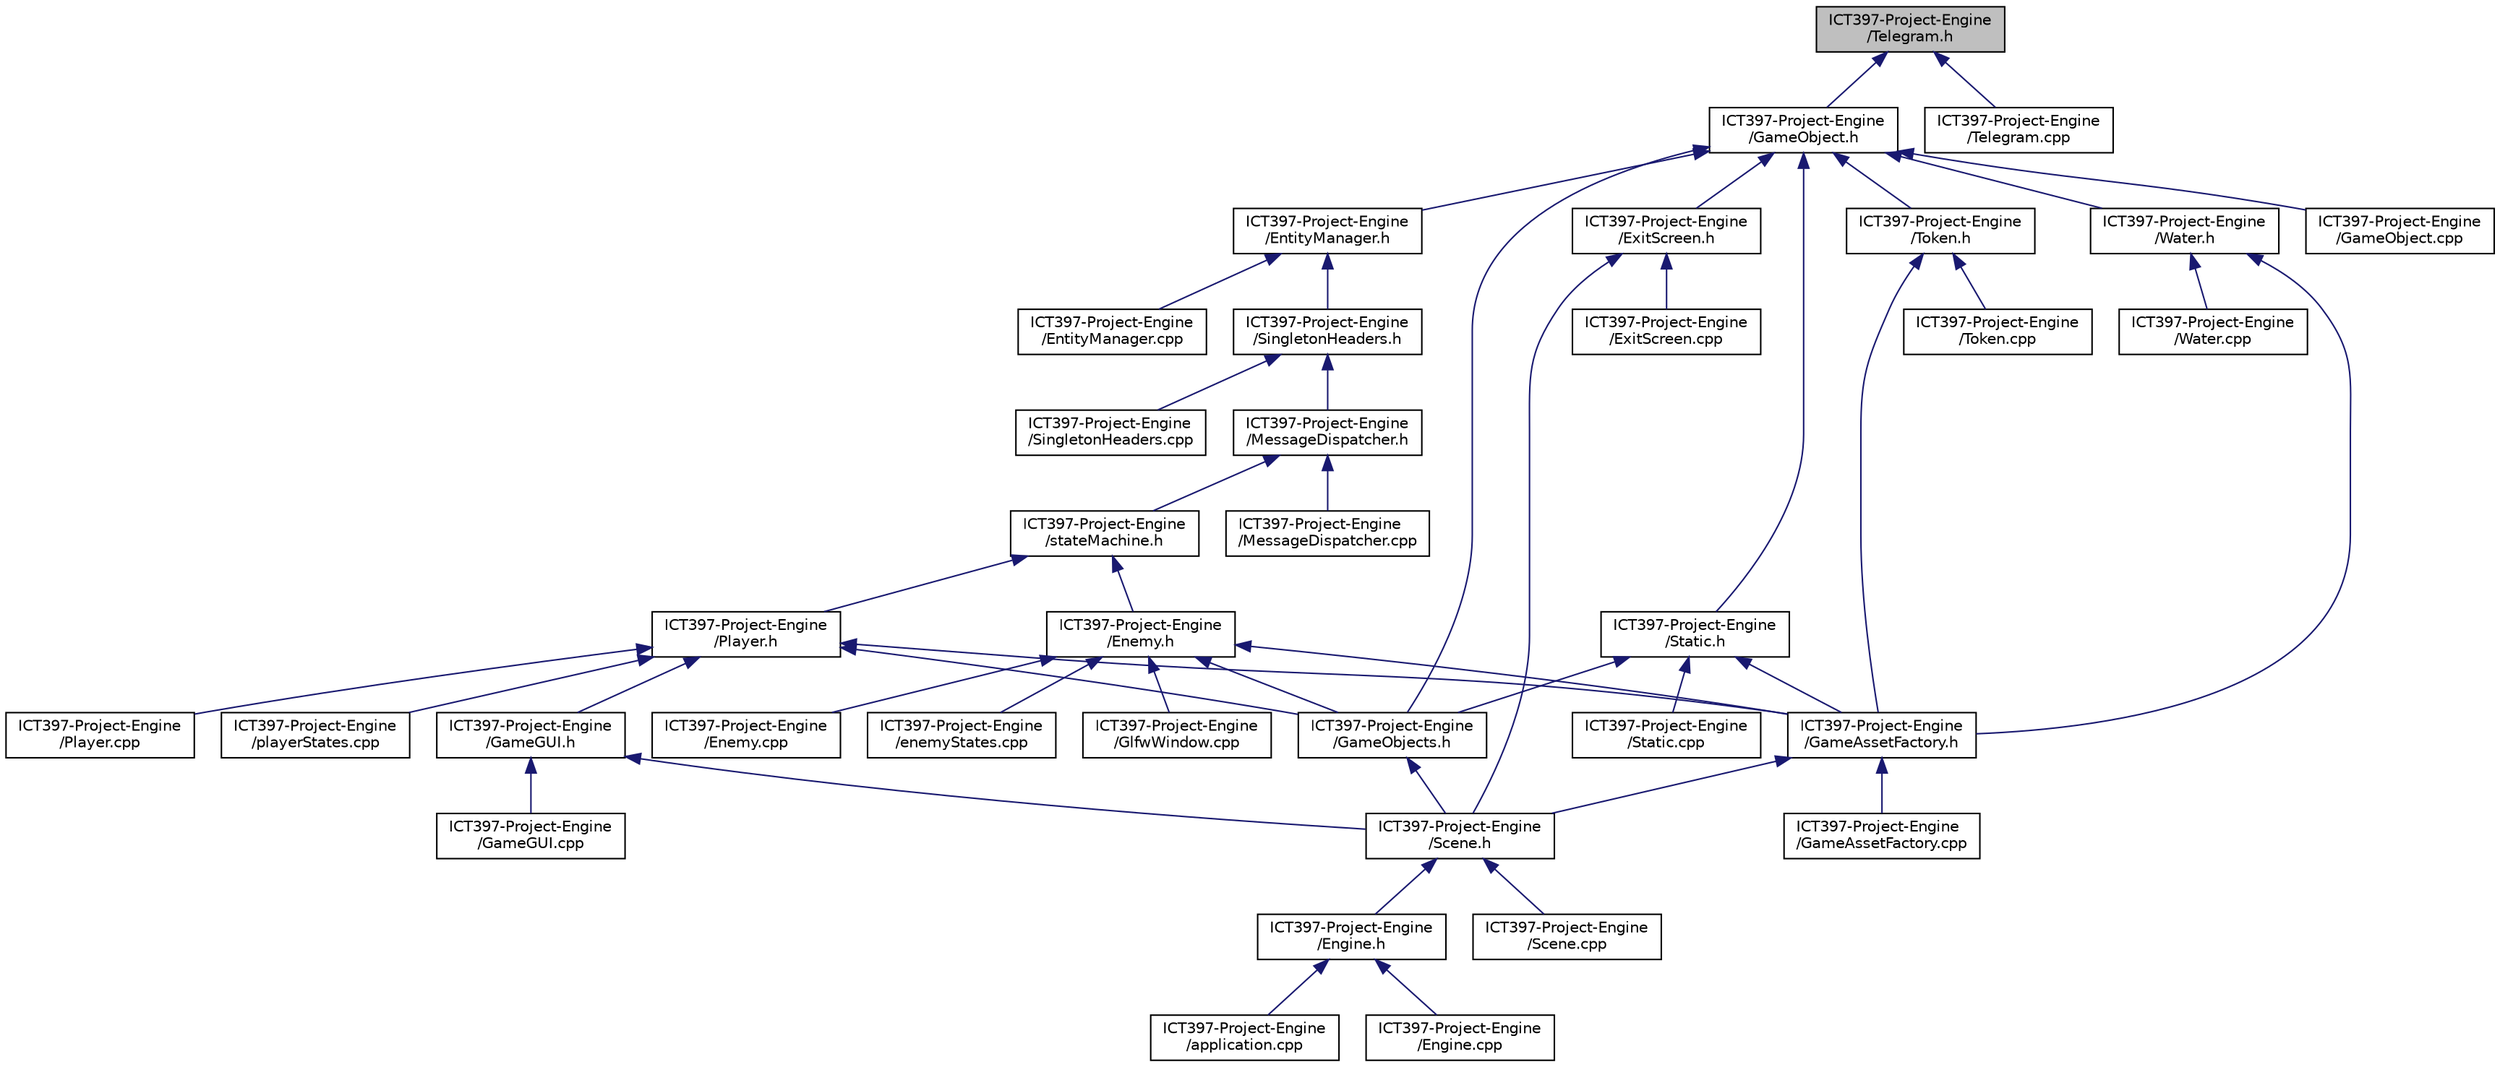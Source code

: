 digraph "ICT397-Project-Engine/Telegram.h"
{
 // LATEX_PDF_SIZE
  edge [fontname="Helvetica",fontsize="10",labelfontname="Helvetica",labelfontsize="10"];
  node [fontname="Helvetica",fontsize="10",shape=record];
  Node1 [label="ICT397-Project-Engine\l/Telegram.h",height=0.2,width=0.4,color="black", fillcolor="grey75", style="filled", fontcolor="black",tooltip=" "];
  Node1 -> Node2 [dir="back",color="midnightblue",fontsize="10",style="solid"];
  Node2 [label="ICT397-Project-Engine\l/GameObject.h",height=0.2,width=0.4,color="black", fillcolor="white", style="filled",URL="$_game_object_8h.html",tooltip=" "];
  Node2 -> Node3 [dir="back",color="midnightblue",fontsize="10",style="solid"];
  Node3 [label="ICT397-Project-Engine\l/EntityManager.h",height=0.2,width=0.4,color="black", fillcolor="white", style="filled",URL="$_entity_manager_8h.html",tooltip=" "];
  Node3 -> Node4 [dir="back",color="midnightblue",fontsize="10",style="solid"];
  Node4 [label="ICT397-Project-Engine\l/EntityManager.cpp",height=0.2,width=0.4,color="black", fillcolor="white", style="filled",URL="$_entity_manager_8cpp.html",tooltip=" "];
  Node3 -> Node5 [dir="back",color="midnightblue",fontsize="10",style="solid"];
  Node5 [label="ICT397-Project-Engine\l/SingletonHeaders.h",height=0.2,width=0.4,color="black", fillcolor="white", style="filled",URL="$_singleton_headers_8h.html",tooltip=" "];
  Node5 -> Node6 [dir="back",color="midnightblue",fontsize="10",style="solid"];
  Node6 [label="ICT397-Project-Engine\l/MessageDispatcher.h",height=0.2,width=0.4,color="black", fillcolor="white", style="filled",URL="$_message_dispatcher_8h.html",tooltip=" "];
  Node6 -> Node7 [dir="back",color="midnightblue",fontsize="10",style="solid"];
  Node7 [label="ICT397-Project-Engine\l/MessageDispatcher.cpp",height=0.2,width=0.4,color="black", fillcolor="white", style="filled",URL="$_message_dispatcher_8cpp.html",tooltip=" "];
  Node6 -> Node8 [dir="back",color="midnightblue",fontsize="10",style="solid"];
  Node8 [label="ICT397-Project-Engine\l/stateMachine.h",height=0.2,width=0.4,color="black", fillcolor="white", style="filled",URL="$state_machine_8h.html",tooltip=" "];
  Node8 -> Node9 [dir="back",color="midnightblue",fontsize="10",style="solid"];
  Node9 [label="ICT397-Project-Engine\l/Enemy.h",height=0.2,width=0.4,color="black", fillcolor="white", style="filled",URL="$_enemy_8h.html",tooltip=" "];
  Node9 -> Node10 [dir="back",color="midnightblue",fontsize="10",style="solid"];
  Node10 [label="ICT397-Project-Engine\l/Enemy.cpp",height=0.2,width=0.4,color="black", fillcolor="white", style="filled",URL="$_enemy_8cpp.html",tooltip=" "];
  Node9 -> Node11 [dir="back",color="midnightblue",fontsize="10",style="solid"];
  Node11 [label="ICT397-Project-Engine\l/enemyStates.cpp",height=0.2,width=0.4,color="black", fillcolor="white", style="filled",URL="$enemy_states_8cpp.html",tooltip=" "];
  Node9 -> Node12 [dir="back",color="midnightblue",fontsize="10",style="solid"];
  Node12 [label="ICT397-Project-Engine\l/GameAssetFactory.h",height=0.2,width=0.4,color="black", fillcolor="white", style="filled",URL="$_game_asset_factory_8h.html",tooltip=" "];
  Node12 -> Node13 [dir="back",color="midnightblue",fontsize="10",style="solid"];
  Node13 [label="ICT397-Project-Engine\l/GameAssetFactory.cpp",height=0.2,width=0.4,color="black", fillcolor="white", style="filled",URL="$_game_asset_factory_8cpp.html",tooltip=" "];
  Node12 -> Node14 [dir="back",color="midnightblue",fontsize="10",style="solid"];
  Node14 [label="ICT397-Project-Engine\l/Scene.h",height=0.2,width=0.4,color="black", fillcolor="white", style="filled",URL="$_scene_8h.html",tooltip=" "];
  Node14 -> Node15 [dir="back",color="midnightblue",fontsize="10",style="solid"];
  Node15 [label="ICT397-Project-Engine\l/Engine.h",height=0.2,width=0.4,color="black", fillcolor="white", style="filled",URL="$_engine_8h.html",tooltip=" "];
  Node15 -> Node16 [dir="back",color="midnightblue",fontsize="10",style="solid"];
  Node16 [label="ICT397-Project-Engine\l/application.cpp",height=0.2,width=0.4,color="black", fillcolor="white", style="filled",URL="$application_8cpp.html",tooltip=" "];
  Node15 -> Node17 [dir="back",color="midnightblue",fontsize="10",style="solid"];
  Node17 [label="ICT397-Project-Engine\l/Engine.cpp",height=0.2,width=0.4,color="black", fillcolor="white", style="filled",URL="$_engine_8cpp.html",tooltip=" "];
  Node14 -> Node18 [dir="back",color="midnightblue",fontsize="10",style="solid"];
  Node18 [label="ICT397-Project-Engine\l/Scene.cpp",height=0.2,width=0.4,color="black", fillcolor="white", style="filled",URL="$_scene_8cpp.html",tooltip=" "];
  Node9 -> Node19 [dir="back",color="midnightblue",fontsize="10",style="solid"];
  Node19 [label="ICT397-Project-Engine\l/GameObjects.h",height=0.2,width=0.4,color="black", fillcolor="white", style="filled",URL="$_game_objects_8h.html",tooltip=" "];
  Node19 -> Node14 [dir="back",color="midnightblue",fontsize="10",style="solid"];
  Node9 -> Node20 [dir="back",color="midnightblue",fontsize="10",style="solid"];
  Node20 [label="ICT397-Project-Engine\l/GlfwWindow.cpp",height=0.2,width=0.4,color="black", fillcolor="white", style="filled",URL="$_glfw_window_8cpp.html",tooltip=" "];
  Node8 -> Node21 [dir="back",color="midnightblue",fontsize="10",style="solid"];
  Node21 [label="ICT397-Project-Engine\l/Player.h",height=0.2,width=0.4,color="black", fillcolor="white", style="filled",URL="$_player_8h.html",tooltip=" "];
  Node21 -> Node12 [dir="back",color="midnightblue",fontsize="10",style="solid"];
  Node21 -> Node22 [dir="back",color="midnightblue",fontsize="10",style="solid"];
  Node22 [label="ICT397-Project-Engine\l/GameGUI.h",height=0.2,width=0.4,color="black", fillcolor="white", style="filled",URL="$_game_g_u_i_8h.html",tooltip=" "];
  Node22 -> Node23 [dir="back",color="midnightblue",fontsize="10",style="solid"];
  Node23 [label="ICT397-Project-Engine\l/GameGUI.cpp",height=0.2,width=0.4,color="black", fillcolor="white", style="filled",URL="$_game_g_u_i_8cpp.html",tooltip=" "];
  Node22 -> Node14 [dir="back",color="midnightblue",fontsize="10",style="solid"];
  Node21 -> Node19 [dir="back",color="midnightblue",fontsize="10",style="solid"];
  Node21 -> Node24 [dir="back",color="midnightblue",fontsize="10",style="solid"];
  Node24 [label="ICT397-Project-Engine\l/Player.cpp",height=0.2,width=0.4,color="black", fillcolor="white", style="filled",URL="$_player_8cpp.html",tooltip=" "];
  Node21 -> Node25 [dir="back",color="midnightblue",fontsize="10",style="solid"];
  Node25 [label="ICT397-Project-Engine\l/playerStates.cpp",height=0.2,width=0.4,color="black", fillcolor="white", style="filled",URL="$player_states_8cpp.html",tooltip=" "];
  Node5 -> Node26 [dir="back",color="midnightblue",fontsize="10",style="solid"];
  Node26 [label="ICT397-Project-Engine\l/SingletonHeaders.cpp",height=0.2,width=0.4,color="black", fillcolor="white", style="filled",URL="$_singleton_headers_8cpp.html",tooltip=" "];
  Node2 -> Node27 [dir="back",color="midnightblue",fontsize="10",style="solid"];
  Node27 [label="ICT397-Project-Engine\l/ExitScreen.h",height=0.2,width=0.4,color="black", fillcolor="white", style="filled",URL="$_exit_screen_8h.html",tooltip=" "];
  Node27 -> Node28 [dir="back",color="midnightblue",fontsize="10",style="solid"];
  Node28 [label="ICT397-Project-Engine\l/ExitScreen.cpp",height=0.2,width=0.4,color="black", fillcolor="white", style="filled",URL="$_exit_screen_8cpp.html",tooltip=" "];
  Node27 -> Node14 [dir="back",color="midnightblue",fontsize="10",style="solid"];
  Node2 -> Node29 [dir="back",color="midnightblue",fontsize="10",style="solid"];
  Node29 [label="ICT397-Project-Engine\l/GameObject.cpp",height=0.2,width=0.4,color="black", fillcolor="white", style="filled",URL="$_game_object_8cpp.html",tooltip=" "];
  Node2 -> Node19 [dir="back",color="midnightblue",fontsize="10",style="solid"];
  Node2 -> Node30 [dir="back",color="midnightblue",fontsize="10",style="solid"];
  Node30 [label="ICT397-Project-Engine\l/Static.h",height=0.2,width=0.4,color="black", fillcolor="white", style="filled",URL="$_static_8h.html",tooltip=" "];
  Node30 -> Node12 [dir="back",color="midnightblue",fontsize="10",style="solid"];
  Node30 -> Node19 [dir="back",color="midnightblue",fontsize="10",style="solid"];
  Node30 -> Node31 [dir="back",color="midnightblue",fontsize="10",style="solid"];
  Node31 [label="ICT397-Project-Engine\l/Static.cpp",height=0.2,width=0.4,color="black", fillcolor="white", style="filled",URL="$_static_8cpp.html",tooltip=" "];
  Node2 -> Node32 [dir="back",color="midnightblue",fontsize="10",style="solid"];
  Node32 [label="ICT397-Project-Engine\l/Token.h",height=0.2,width=0.4,color="black", fillcolor="white", style="filled",URL="$_token_8h.html",tooltip=" "];
  Node32 -> Node12 [dir="back",color="midnightblue",fontsize="10",style="solid"];
  Node32 -> Node33 [dir="back",color="midnightblue",fontsize="10",style="solid"];
  Node33 [label="ICT397-Project-Engine\l/Token.cpp",height=0.2,width=0.4,color="black", fillcolor="white", style="filled",URL="$_token_8cpp.html",tooltip=" "];
  Node2 -> Node34 [dir="back",color="midnightblue",fontsize="10",style="solid"];
  Node34 [label="ICT397-Project-Engine\l/Water.h",height=0.2,width=0.4,color="black", fillcolor="white", style="filled",URL="$_water_8h.html",tooltip=" "];
  Node34 -> Node12 [dir="back",color="midnightblue",fontsize="10",style="solid"];
  Node34 -> Node35 [dir="back",color="midnightblue",fontsize="10",style="solid"];
  Node35 [label="ICT397-Project-Engine\l/Water.cpp",height=0.2,width=0.4,color="black", fillcolor="white", style="filled",URL="$_water_8cpp.html",tooltip=" "];
  Node1 -> Node36 [dir="back",color="midnightblue",fontsize="10",style="solid"];
  Node36 [label="ICT397-Project-Engine\l/Telegram.cpp",height=0.2,width=0.4,color="black", fillcolor="white", style="filled",URL="$_telegram_8cpp.html",tooltip=" "];
}
